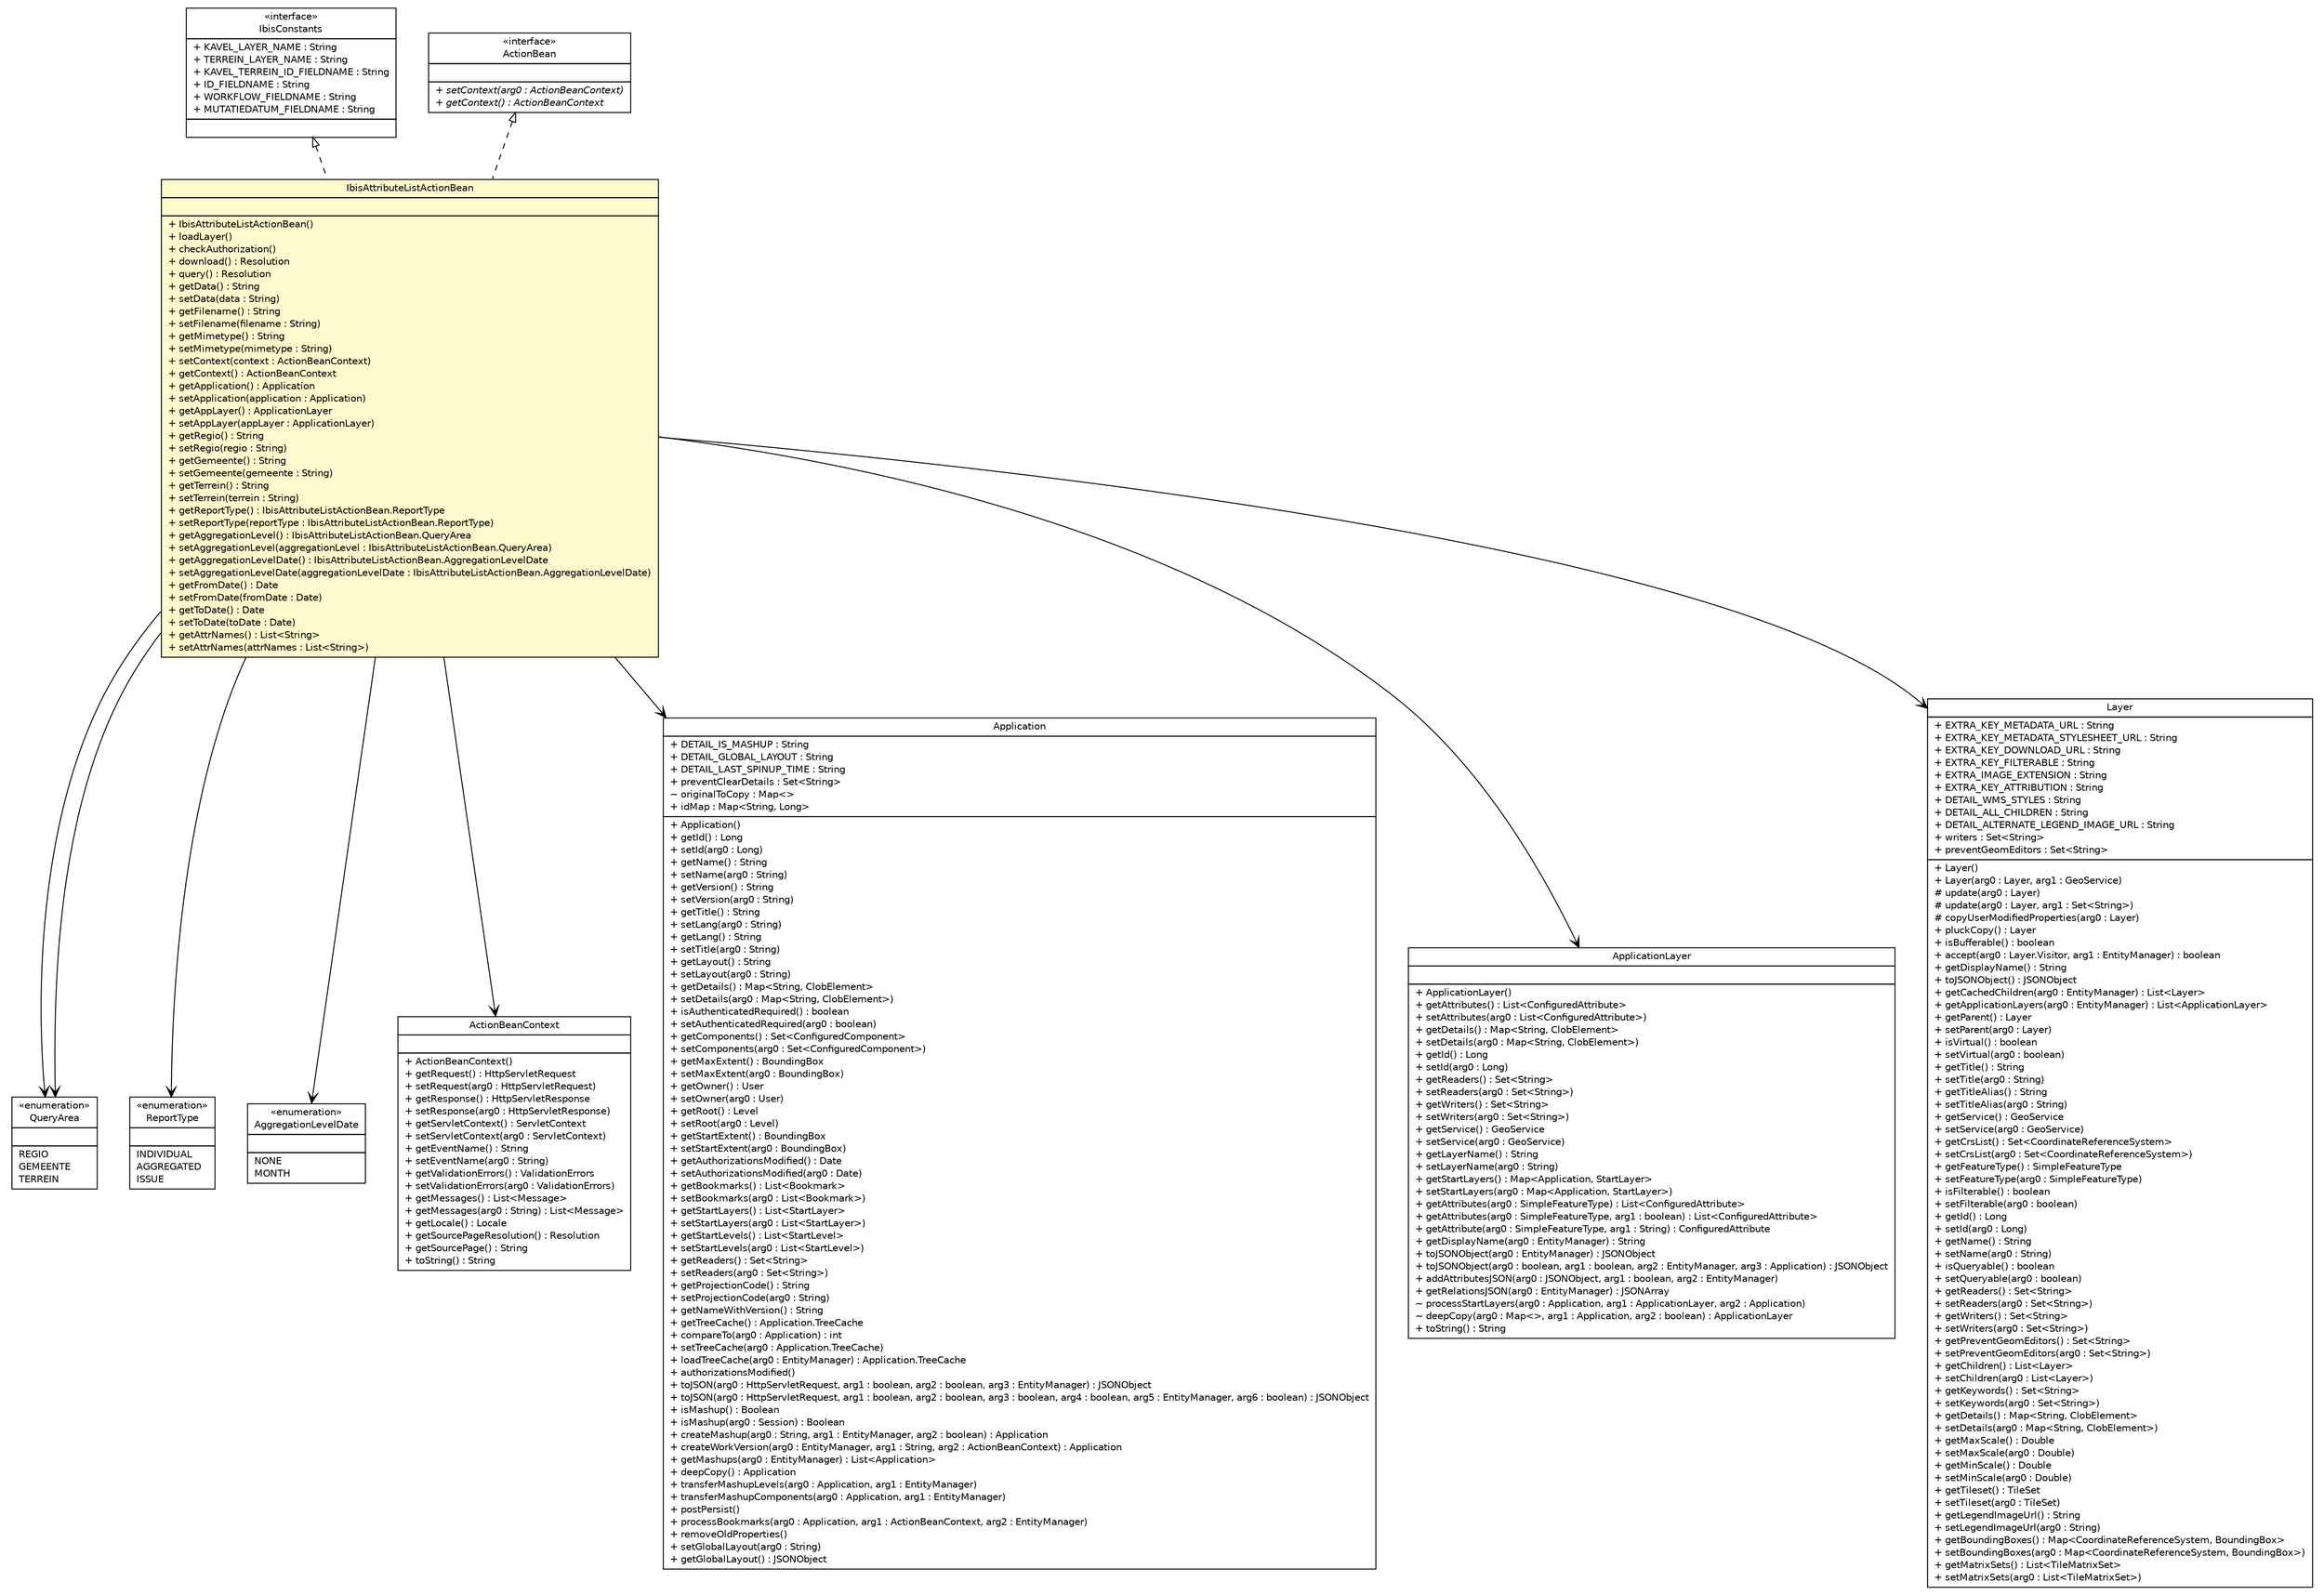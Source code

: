 #!/usr/local/bin/dot
#
# Class diagram 
# Generated by UMLGraph version R5_6-24-gf6e263 (http://www.umlgraph.org/)
#

digraph G {
	edge [fontname="Helvetica",fontsize=10,labelfontname="Helvetica",labelfontsize=10];
	node [fontname="Helvetica",fontsize=10,shape=plaintext];
	nodesep=0.25;
	ranksep=0.5;
	// nl.b3p.viewer.stripes.IbisAttributeListActionBean
	c96 [label=<<table title="nl.b3p.viewer.stripes.IbisAttributeListActionBean" border="0" cellborder="1" cellspacing="0" cellpadding="2" port="p" bgcolor="lemonChiffon" href="./IbisAttributeListActionBean.html">
		<tr><td><table border="0" cellspacing="0" cellpadding="1">
<tr><td align="center" balign="center"> IbisAttributeListActionBean </td></tr>
		</table></td></tr>
		<tr><td><table border="0" cellspacing="0" cellpadding="1">
<tr><td align="left" balign="left">  </td></tr>
		</table></td></tr>
		<tr><td><table border="0" cellspacing="0" cellpadding="1">
<tr><td align="left" balign="left"> + IbisAttributeListActionBean() </td></tr>
<tr><td align="left" balign="left"> + loadLayer() </td></tr>
<tr><td align="left" balign="left"> + checkAuthorization() </td></tr>
<tr><td align="left" balign="left"> + download() : Resolution </td></tr>
<tr><td align="left" balign="left"> + query() : Resolution </td></tr>
<tr><td align="left" balign="left"> + getData() : String </td></tr>
<tr><td align="left" balign="left"> + setData(data : String) </td></tr>
<tr><td align="left" balign="left"> + getFilename() : String </td></tr>
<tr><td align="left" balign="left"> + setFilename(filename : String) </td></tr>
<tr><td align="left" balign="left"> + getMimetype() : String </td></tr>
<tr><td align="left" balign="left"> + setMimetype(mimetype : String) </td></tr>
<tr><td align="left" balign="left"> + setContext(context : ActionBeanContext) </td></tr>
<tr><td align="left" balign="left"> + getContext() : ActionBeanContext </td></tr>
<tr><td align="left" balign="left"> + getApplication() : Application </td></tr>
<tr><td align="left" balign="left"> + setApplication(application : Application) </td></tr>
<tr><td align="left" balign="left"> + getAppLayer() : ApplicationLayer </td></tr>
<tr><td align="left" balign="left"> + setAppLayer(appLayer : ApplicationLayer) </td></tr>
<tr><td align="left" balign="left"> + getRegio() : String </td></tr>
<tr><td align="left" balign="left"> + setRegio(regio : String) </td></tr>
<tr><td align="left" balign="left"> + getGemeente() : String </td></tr>
<tr><td align="left" balign="left"> + setGemeente(gemeente : String) </td></tr>
<tr><td align="left" balign="left"> + getTerrein() : String </td></tr>
<tr><td align="left" balign="left"> + setTerrein(terrein : String) </td></tr>
<tr><td align="left" balign="left"> + getReportType() : IbisAttributeListActionBean.ReportType </td></tr>
<tr><td align="left" balign="left"> + setReportType(reportType : IbisAttributeListActionBean.ReportType) </td></tr>
<tr><td align="left" balign="left"> + getAggregationLevel() : IbisAttributeListActionBean.QueryArea </td></tr>
<tr><td align="left" balign="left"> + setAggregationLevel(aggregationLevel : IbisAttributeListActionBean.QueryArea) </td></tr>
<tr><td align="left" balign="left"> + getAggregationLevelDate() : IbisAttributeListActionBean.AggregationLevelDate </td></tr>
<tr><td align="left" balign="left"> + setAggregationLevelDate(aggregationLevelDate : IbisAttributeListActionBean.AggregationLevelDate) </td></tr>
<tr><td align="left" balign="left"> + getFromDate() : Date </td></tr>
<tr><td align="left" balign="left"> + setFromDate(fromDate : Date) </td></tr>
<tr><td align="left" balign="left"> + getToDate() : Date </td></tr>
<tr><td align="left" balign="left"> + setToDate(toDate : Date) </td></tr>
<tr><td align="left" balign="left"> + getAttrNames() : List&lt;String&gt; </td></tr>
<tr><td align="left" balign="left"> + setAttrNames(attrNames : List&lt;String&gt;) </td></tr>
		</table></td></tr>
		</table>>, URL="./IbisAttributeListActionBean.html", fontname="Helvetica", fontcolor="black", fontsize=10.0];
	// nl.b3p.viewer.stripes.IbisAttributeListActionBean.QueryArea
	c97 [label=<<table title="nl.b3p.viewer.stripes.IbisAttributeListActionBean.QueryArea" border="0" cellborder="1" cellspacing="0" cellpadding="2" port="p" href="./IbisAttributeListActionBean.QueryArea.html">
		<tr><td><table border="0" cellspacing="0" cellpadding="1">
<tr><td align="center" balign="center"> &#171;enumeration&#187; </td></tr>
<tr><td align="center" balign="center"> QueryArea </td></tr>
		</table></td></tr>
		<tr><td><table border="0" cellspacing="0" cellpadding="1">
<tr><td align="left" balign="left">  </td></tr>
		</table></td></tr>
		<tr><td><table border="0" cellspacing="0" cellpadding="1">
<tr><td align="left" balign="left"> REGIO </td></tr>
<tr><td align="left" balign="left"> GEMEENTE </td></tr>
<tr><td align="left" balign="left"> TERREIN </td></tr>
		</table></td></tr>
		</table>>, URL="./IbisAttributeListActionBean.QueryArea.html", fontname="Helvetica", fontcolor="black", fontsize=10.0];
	// nl.b3p.viewer.stripes.IbisAttributeListActionBean.ReportType
	c98 [label=<<table title="nl.b3p.viewer.stripes.IbisAttributeListActionBean.ReportType" border="0" cellborder="1" cellspacing="0" cellpadding="2" port="p" href="./IbisAttributeListActionBean.ReportType.html">
		<tr><td><table border="0" cellspacing="0" cellpadding="1">
<tr><td align="center" balign="center"> &#171;enumeration&#187; </td></tr>
<tr><td align="center" balign="center"> ReportType </td></tr>
		</table></td></tr>
		<tr><td><table border="0" cellspacing="0" cellpadding="1">
<tr><td align="left" balign="left">  </td></tr>
		</table></td></tr>
		<tr><td><table border="0" cellspacing="0" cellpadding="1">
<tr><td align="left" balign="left"> INDIVIDUAL </td></tr>
<tr><td align="left" balign="left"> AGGREGATED </td></tr>
<tr><td align="left" balign="left"> ISSUE </td></tr>
		</table></td></tr>
		</table>>, URL="./IbisAttributeListActionBean.ReportType.html", fontname="Helvetica", fontcolor="black", fontsize=10.0];
	// nl.b3p.viewer.stripes.IbisAttributeListActionBean.AggregationLevelDate
	c99 [label=<<table title="nl.b3p.viewer.stripes.IbisAttributeListActionBean.AggregationLevelDate" border="0" cellborder="1" cellspacing="0" cellpadding="2" port="p" href="./IbisAttributeListActionBean.AggregationLevelDate.html">
		<tr><td><table border="0" cellspacing="0" cellpadding="1">
<tr><td align="center" balign="center"> &#171;enumeration&#187; </td></tr>
<tr><td align="center" balign="center"> AggregationLevelDate </td></tr>
		</table></td></tr>
		<tr><td><table border="0" cellspacing="0" cellpadding="1">
<tr><td align="left" balign="left">  </td></tr>
		</table></td></tr>
		<tr><td><table border="0" cellspacing="0" cellpadding="1">
<tr><td align="left" balign="left"> NONE </td></tr>
<tr><td align="left" balign="left"> MONTH </td></tr>
		</table></td></tr>
		</table>>, URL="./IbisAttributeListActionBean.AggregationLevelDate.html", fontname="Helvetica", fontcolor="black", fontsize=10.0];
	// nl.b3p.viewer.ibis.util.IbisConstants
	c109 [label=<<table title="nl.b3p.viewer.ibis.util.IbisConstants" border="0" cellborder="1" cellspacing="0" cellpadding="2" port="p" href="../ibis/util/IbisConstants.html">
		<tr><td><table border="0" cellspacing="0" cellpadding="1">
<tr><td align="center" balign="center"> &#171;interface&#187; </td></tr>
<tr><td align="center" balign="center"> IbisConstants </td></tr>
		</table></td></tr>
		<tr><td><table border="0" cellspacing="0" cellpadding="1">
<tr><td align="left" balign="left"> + KAVEL_LAYER_NAME : String </td></tr>
<tr><td align="left" balign="left"> + TERREIN_LAYER_NAME : String </td></tr>
<tr><td align="left" balign="left"> + KAVEL_TERREIN_ID_FIELDNAME : String </td></tr>
<tr><td align="left" balign="left"> + ID_FIELDNAME : String </td></tr>
<tr><td align="left" balign="left"> + WORKFLOW_FIELDNAME : String </td></tr>
<tr><td align="left" balign="left"> + MUTATIEDATUM_FIELDNAME : String </td></tr>
		</table></td></tr>
		<tr><td><table border="0" cellspacing="0" cellpadding="1">
<tr><td align="left" balign="left">  </td></tr>
		</table></td></tr>
		</table>>, URL="../ibis/util/IbisConstants.html", fontname="Helvetica", fontcolor="black", fontsize=10.0];
	//nl.b3p.viewer.stripes.IbisAttributeListActionBean implements net.sourceforge.stripes.action.ActionBean
	c111:p -> c96:p [dir=back,arrowtail=empty,style=dashed];
	//nl.b3p.viewer.stripes.IbisAttributeListActionBean implements nl.b3p.viewer.ibis.util.IbisConstants
	c109:p -> c96:p [dir=back,arrowtail=empty,style=dashed];
	// nl.b3p.viewer.stripes.IbisAttributeListActionBean NAVASSOC net.sourceforge.stripes.action.ActionBeanContext
	c96:p -> c116:p [taillabel="", label="", headlabel="", fontname="Helvetica", fontcolor="black", fontsize=10.0, color="black", arrowhead=open];
	// nl.b3p.viewer.stripes.IbisAttributeListActionBean NAVASSOC nl.b3p.viewer.config.app.Application
	c96:p -> c126:p [taillabel="", label="", headlabel="", fontname="Helvetica", fontcolor="black", fontsize=10.0, color="black", arrowhead=open];
	// nl.b3p.viewer.stripes.IbisAttributeListActionBean NAVASSOC nl.b3p.viewer.config.app.ApplicationLayer
	c96:p -> c128:p [taillabel="", label="", headlabel="", fontname="Helvetica", fontcolor="black", fontsize=10.0, color="black", arrowhead=open];
	// nl.b3p.viewer.stripes.IbisAttributeListActionBean NAVASSOC nl.b3p.viewer.stripes.IbisAttributeListActionBean.ReportType
	c96:p -> c98:p [taillabel="", label="", headlabel="", fontname="Helvetica", fontcolor="black", fontsize=10.0, color="black", arrowhead=open];
	// nl.b3p.viewer.stripes.IbisAttributeListActionBean NAVASSOC nl.b3p.viewer.stripes.IbisAttributeListActionBean.QueryArea
	c96:p -> c97:p [taillabel="", label="", headlabel="", fontname="Helvetica", fontcolor="black", fontsize=10.0, color="black", arrowhead=open];
	// nl.b3p.viewer.stripes.IbisAttributeListActionBean NAVASSOC nl.b3p.viewer.stripes.IbisAttributeListActionBean.AggregationLevelDate
	c96:p -> c99:p [taillabel="", label="", headlabel="", fontname="Helvetica", fontcolor="black", fontsize=10.0, color="black", arrowhead=open];
	// nl.b3p.viewer.stripes.IbisAttributeListActionBean NAVASSOC nl.b3p.viewer.config.services.Layer
	c96:p -> c134:p [taillabel="", label="", headlabel="", fontname="Helvetica", fontcolor="black", fontsize=10.0, color="black", arrowhead=open];
	// nl.b3p.viewer.stripes.IbisAttributeListActionBean NAVASSOC nl.b3p.viewer.stripes.IbisAttributeListActionBean.QueryArea
	c96:p -> c97:p [taillabel="", label="", headlabel="", fontname="Helvetica", fontcolor="black", fontsize=10.0, color="black", arrowhead=open];
	// nl.b3p.viewer.config.services.Layer
	c134 [label=<<table title="nl.b3p.viewer.config.services.Layer" border="0" cellborder="1" cellspacing="0" cellpadding="2" port="p">
		<tr><td><table border="0" cellspacing="0" cellpadding="1">
<tr><td align="center" balign="center"> Layer </td></tr>
		</table></td></tr>
		<tr><td><table border="0" cellspacing="0" cellpadding="1">
<tr><td align="left" balign="left"> + EXTRA_KEY_METADATA_URL : String </td></tr>
<tr><td align="left" balign="left"> + EXTRA_KEY_METADATA_STYLESHEET_URL : String </td></tr>
<tr><td align="left" balign="left"> + EXTRA_KEY_DOWNLOAD_URL : String </td></tr>
<tr><td align="left" balign="left"> + EXTRA_KEY_FILTERABLE : String </td></tr>
<tr><td align="left" balign="left"> + EXTRA_IMAGE_EXTENSION : String </td></tr>
<tr><td align="left" balign="left"> + EXTRA_KEY_ATTRIBUTION : String </td></tr>
<tr><td align="left" balign="left"> + DETAIL_WMS_STYLES : String </td></tr>
<tr><td align="left" balign="left"> + DETAIL_ALL_CHILDREN : String </td></tr>
<tr><td align="left" balign="left"> + DETAIL_ALTERNATE_LEGEND_IMAGE_URL : String </td></tr>
<tr><td align="left" balign="left"> + writers : Set&lt;String&gt; </td></tr>
<tr><td align="left" balign="left"> + preventGeomEditors : Set&lt;String&gt; </td></tr>
		</table></td></tr>
		<tr><td><table border="0" cellspacing="0" cellpadding="1">
<tr><td align="left" balign="left"> + Layer() </td></tr>
<tr><td align="left" balign="left"> + Layer(arg0 : Layer, arg1 : GeoService) </td></tr>
<tr><td align="left" balign="left"> # update(arg0 : Layer) </td></tr>
<tr><td align="left" balign="left"> # update(arg0 : Layer, arg1 : Set&lt;String&gt;) </td></tr>
<tr><td align="left" balign="left"> # copyUserModifiedProperties(arg0 : Layer) </td></tr>
<tr><td align="left" balign="left"> + pluckCopy() : Layer </td></tr>
<tr><td align="left" balign="left"> + isBufferable() : boolean </td></tr>
<tr><td align="left" balign="left"> + accept(arg0 : Layer.Visitor, arg1 : EntityManager) : boolean </td></tr>
<tr><td align="left" balign="left"> + getDisplayName() : String </td></tr>
<tr><td align="left" balign="left"> + toJSONObject() : JSONObject </td></tr>
<tr><td align="left" balign="left"> + getCachedChildren(arg0 : EntityManager) : List&lt;Layer&gt; </td></tr>
<tr><td align="left" balign="left"> + getApplicationLayers(arg0 : EntityManager) : List&lt;ApplicationLayer&gt; </td></tr>
<tr><td align="left" balign="left"> + getParent() : Layer </td></tr>
<tr><td align="left" balign="left"> + setParent(arg0 : Layer) </td></tr>
<tr><td align="left" balign="left"> + isVirtual() : boolean </td></tr>
<tr><td align="left" balign="left"> + setVirtual(arg0 : boolean) </td></tr>
<tr><td align="left" balign="left"> + getTitle() : String </td></tr>
<tr><td align="left" balign="left"> + setTitle(arg0 : String) </td></tr>
<tr><td align="left" balign="left"> + getTitleAlias() : String </td></tr>
<tr><td align="left" balign="left"> + setTitleAlias(arg0 : String) </td></tr>
<tr><td align="left" balign="left"> + getService() : GeoService </td></tr>
<tr><td align="left" balign="left"> + setService(arg0 : GeoService) </td></tr>
<tr><td align="left" balign="left"> + getCrsList() : Set&lt;CoordinateReferenceSystem&gt; </td></tr>
<tr><td align="left" balign="left"> + setCrsList(arg0 : Set&lt;CoordinateReferenceSystem&gt;) </td></tr>
<tr><td align="left" balign="left"> + getFeatureType() : SimpleFeatureType </td></tr>
<tr><td align="left" balign="left"> + setFeatureType(arg0 : SimpleFeatureType) </td></tr>
<tr><td align="left" balign="left"> + isFilterable() : boolean </td></tr>
<tr><td align="left" balign="left"> + setFilterable(arg0 : boolean) </td></tr>
<tr><td align="left" balign="left"> + getId() : Long </td></tr>
<tr><td align="left" balign="left"> + setId(arg0 : Long) </td></tr>
<tr><td align="left" balign="left"> + getName() : String </td></tr>
<tr><td align="left" balign="left"> + setName(arg0 : String) </td></tr>
<tr><td align="left" balign="left"> + isQueryable() : boolean </td></tr>
<tr><td align="left" balign="left"> + setQueryable(arg0 : boolean) </td></tr>
<tr><td align="left" balign="left"> + getReaders() : Set&lt;String&gt; </td></tr>
<tr><td align="left" balign="left"> + setReaders(arg0 : Set&lt;String&gt;) </td></tr>
<tr><td align="left" balign="left"> + getWriters() : Set&lt;String&gt; </td></tr>
<tr><td align="left" balign="left"> + setWriters(arg0 : Set&lt;String&gt;) </td></tr>
<tr><td align="left" balign="left"> + getPreventGeomEditors() : Set&lt;String&gt; </td></tr>
<tr><td align="left" balign="left"> + setPreventGeomEditors(arg0 : Set&lt;String&gt;) </td></tr>
<tr><td align="left" balign="left"> + getChildren() : List&lt;Layer&gt; </td></tr>
<tr><td align="left" balign="left"> + setChildren(arg0 : List&lt;Layer&gt;) </td></tr>
<tr><td align="left" balign="left"> + getKeywords() : Set&lt;String&gt; </td></tr>
<tr><td align="left" balign="left"> + setKeywords(arg0 : Set&lt;String&gt;) </td></tr>
<tr><td align="left" balign="left"> + getDetails() : Map&lt;String, ClobElement&gt; </td></tr>
<tr><td align="left" balign="left"> + setDetails(arg0 : Map&lt;String, ClobElement&gt;) </td></tr>
<tr><td align="left" balign="left"> + getMaxScale() : Double </td></tr>
<tr><td align="left" balign="left"> + setMaxScale(arg0 : Double) </td></tr>
<tr><td align="left" balign="left"> + getMinScale() : Double </td></tr>
<tr><td align="left" balign="left"> + setMinScale(arg0 : Double) </td></tr>
<tr><td align="left" balign="left"> + getTileset() : TileSet </td></tr>
<tr><td align="left" balign="left"> + setTileset(arg0 : TileSet) </td></tr>
<tr><td align="left" balign="left"> + getLegendImageUrl() : String </td></tr>
<tr><td align="left" balign="left"> + setLegendImageUrl(arg0 : String) </td></tr>
<tr><td align="left" balign="left"> + getBoundingBoxes() : Map&lt;CoordinateReferenceSystem, BoundingBox&gt; </td></tr>
<tr><td align="left" balign="left"> + setBoundingBoxes(arg0 : Map&lt;CoordinateReferenceSystem, BoundingBox&gt;) </td></tr>
<tr><td align="left" balign="left"> + getMatrixSets() : List&lt;TileMatrixSet&gt; </td></tr>
<tr><td align="left" balign="left"> + setMatrixSets(arg0 : List&lt;TileMatrixSet&gt;) </td></tr>
		</table></td></tr>
		</table>>, URL="null", fontname="Helvetica", fontcolor="black", fontsize=10.0];
	// net.sourceforge.stripes.action.ActionBeanContext
	c116 [label=<<table title="net.sourceforge.stripes.action.ActionBeanContext" border="0" cellborder="1" cellspacing="0" cellpadding="2" port="p">
		<tr><td><table border="0" cellspacing="0" cellpadding="1">
<tr><td align="center" balign="center"> ActionBeanContext </td></tr>
		</table></td></tr>
		<tr><td><table border="0" cellspacing="0" cellpadding="1">
<tr><td align="left" balign="left">  </td></tr>
		</table></td></tr>
		<tr><td><table border="0" cellspacing="0" cellpadding="1">
<tr><td align="left" balign="left"> + ActionBeanContext() </td></tr>
<tr><td align="left" balign="left"> + getRequest() : HttpServletRequest </td></tr>
<tr><td align="left" balign="left"> + setRequest(arg0 : HttpServletRequest) </td></tr>
<tr><td align="left" balign="left"> + getResponse() : HttpServletResponse </td></tr>
<tr><td align="left" balign="left"> + setResponse(arg0 : HttpServletResponse) </td></tr>
<tr><td align="left" balign="left"> + getServletContext() : ServletContext </td></tr>
<tr><td align="left" balign="left"> + setServletContext(arg0 : ServletContext) </td></tr>
<tr><td align="left" balign="left"> + getEventName() : String </td></tr>
<tr><td align="left" balign="left"> + setEventName(arg0 : String) </td></tr>
<tr><td align="left" balign="left"> + getValidationErrors() : ValidationErrors </td></tr>
<tr><td align="left" balign="left"> + setValidationErrors(arg0 : ValidationErrors) </td></tr>
<tr><td align="left" balign="left"> + getMessages() : List&lt;Message&gt; </td></tr>
<tr><td align="left" balign="left"> + getMessages(arg0 : String) : List&lt;Message&gt; </td></tr>
<tr><td align="left" balign="left"> + getLocale() : Locale </td></tr>
<tr><td align="left" balign="left"> + getSourcePageResolution() : Resolution </td></tr>
<tr><td align="left" balign="left"> + getSourcePage() : String </td></tr>
<tr><td align="left" balign="left"> + toString() : String </td></tr>
		</table></td></tr>
		</table>>, URL="null", fontname="Helvetica", fontcolor="black", fontsize=10.0];
	// net.sourceforge.stripes.action.ActionBean
	c111 [label=<<table title="net.sourceforge.stripes.action.ActionBean" border="0" cellborder="1" cellspacing="0" cellpadding="2" port="p">
		<tr><td><table border="0" cellspacing="0" cellpadding="1">
<tr><td align="center" balign="center"> &#171;interface&#187; </td></tr>
<tr><td align="center" balign="center"> ActionBean </td></tr>
		</table></td></tr>
		<tr><td><table border="0" cellspacing="0" cellpadding="1">
<tr><td align="left" balign="left">  </td></tr>
		</table></td></tr>
		<tr><td><table border="0" cellspacing="0" cellpadding="1">
<tr><td align="left" balign="left"><font face="Helvetica-Oblique" point-size="10.0"> + setContext(arg0 : ActionBeanContext) </font></td></tr>
<tr><td align="left" balign="left"><font face="Helvetica-Oblique" point-size="10.0"> + getContext() : ActionBeanContext </font></td></tr>
		</table></td></tr>
		</table>>, URL="null", fontname="Helvetica", fontcolor="black", fontsize=10.0];
	// nl.b3p.viewer.config.app.ApplicationLayer
	c128 [label=<<table title="nl.b3p.viewer.config.app.ApplicationLayer" border="0" cellborder="1" cellspacing="0" cellpadding="2" port="p">
		<tr><td><table border="0" cellspacing="0" cellpadding="1">
<tr><td align="center" balign="center"> ApplicationLayer </td></tr>
		</table></td></tr>
		<tr><td><table border="0" cellspacing="0" cellpadding="1">
<tr><td align="left" balign="left">  </td></tr>
		</table></td></tr>
		<tr><td><table border="0" cellspacing="0" cellpadding="1">
<tr><td align="left" balign="left"> + ApplicationLayer() </td></tr>
<tr><td align="left" balign="left"> + getAttributes() : List&lt;ConfiguredAttribute&gt; </td></tr>
<tr><td align="left" balign="left"> + setAttributes(arg0 : List&lt;ConfiguredAttribute&gt;) </td></tr>
<tr><td align="left" balign="left"> + getDetails() : Map&lt;String, ClobElement&gt; </td></tr>
<tr><td align="left" balign="left"> + setDetails(arg0 : Map&lt;String, ClobElement&gt;) </td></tr>
<tr><td align="left" balign="left"> + getId() : Long </td></tr>
<tr><td align="left" balign="left"> + setId(arg0 : Long) </td></tr>
<tr><td align="left" balign="left"> + getReaders() : Set&lt;String&gt; </td></tr>
<tr><td align="left" balign="left"> + setReaders(arg0 : Set&lt;String&gt;) </td></tr>
<tr><td align="left" balign="left"> + getWriters() : Set&lt;String&gt; </td></tr>
<tr><td align="left" balign="left"> + setWriters(arg0 : Set&lt;String&gt;) </td></tr>
<tr><td align="left" balign="left"> + getService() : GeoService </td></tr>
<tr><td align="left" balign="left"> + setService(arg0 : GeoService) </td></tr>
<tr><td align="left" balign="left"> + getLayerName() : String </td></tr>
<tr><td align="left" balign="left"> + setLayerName(arg0 : String) </td></tr>
<tr><td align="left" balign="left"> + getStartLayers() : Map&lt;Application, StartLayer&gt; </td></tr>
<tr><td align="left" balign="left"> + setStartLayers(arg0 : Map&lt;Application, StartLayer&gt;) </td></tr>
<tr><td align="left" balign="left"> + getAttributes(arg0 : SimpleFeatureType) : List&lt;ConfiguredAttribute&gt; </td></tr>
<tr><td align="left" balign="left"> + getAttributes(arg0 : SimpleFeatureType, arg1 : boolean) : List&lt;ConfiguredAttribute&gt; </td></tr>
<tr><td align="left" balign="left"> + getAttribute(arg0 : SimpleFeatureType, arg1 : String) : ConfiguredAttribute </td></tr>
<tr><td align="left" balign="left"> + getDisplayName(arg0 : EntityManager) : String </td></tr>
<tr><td align="left" balign="left"> + toJSONObject(arg0 : EntityManager) : JSONObject </td></tr>
<tr><td align="left" balign="left"> + toJSONObject(arg0 : boolean, arg1 : boolean, arg2 : EntityManager, arg3 : Application) : JSONObject </td></tr>
<tr><td align="left" balign="left"> + addAttributesJSON(arg0 : JSONObject, arg1 : boolean, arg2 : EntityManager) </td></tr>
<tr><td align="left" balign="left"> + getRelationsJSON(arg0 : EntityManager) : JSONArray </td></tr>
<tr><td align="left" balign="left"> ~ processStartLayers(arg0 : Application, arg1 : ApplicationLayer, arg2 : Application) </td></tr>
<tr><td align="left" balign="left"> ~ deepCopy(arg0 : Map&lt;&gt;, arg1 : Application, arg2 : boolean) : ApplicationLayer </td></tr>
<tr><td align="left" balign="left"> + toString() : String </td></tr>
		</table></td></tr>
		</table>>, URL="null", fontname="Helvetica", fontcolor="black", fontsize=10.0];
	// nl.b3p.viewer.config.app.Application
	c126 [label=<<table title="nl.b3p.viewer.config.app.Application" border="0" cellborder="1" cellspacing="0" cellpadding="2" port="p">
		<tr><td><table border="0" cellspacing="0" cellpadding="1">
<tr><td align="center" balign="center"> Application </td></tr>
		</table></td></tr>
		<tr><td><table border="0" cellspacing="0" cellpadding="1">
<tr><td align="left" balign="left"> + DETAIL_IS_MASHUP : String </td></tr>
<tr><td align="left" balign="left"> + DETAIL_GLOBAL_LAYOUT : String </td></tr>
<tr><td align="left" balign="left"> + DETAIL_LAST_SPINUP_TIME : String </td></tr>
<tr><td align="left" balign="left"> + preventClearDetails : Set&lt;String&gt; </td></tr>
<tr><td align="left" balign="left"> ~ originalToCopy : Map&lt;&gt; </td></tr>
<tr><td align="left" balign="left"> + idMap : Map&lt;String, Long&gt; </td></tr>
		</table></td></tr>
		<tr><td><table border="0" cellspacing="0" cellpadding="1">
<tr><td align="left" balign="left"> + Application() </td></tr>
<tr><td align="left" balign="left"> + getId() : Long </td></tr>
<tr><td align="left" balign="left"> + setId(arg0 : Long) </td></tr>
<tr><td align="left" balign="left"> + getName() : String </td></tr>
<tr><td align="left" balign="left"> + setName(arg0 : String) </td></tr>
<tr><td align="left" balign="left"> + getVersion() : String </td></tr>
<tr><td align="left" balign="left"> + setVersion(arg0 : String) </td></tr>
<tr><td align="left" balign="left"> + getTitle() : String </td></tr>
<tr><td align="left" balign="left"> + setLang(arg0 : String) </td></tr>
<tr><td align="left" balign="left"> + getLang() : String </td></tr>
<tr><td align="left" balign="left"> + setTitle(arg0 : String) </td></tr>
<tr><td align="left" balign="left"> + getLayout() : String </td></tr>
<tr><td align="left" balign="left"> + setLayout(arg0 : String) </td></tr>
<tr><td align="left" balign="left"> + getDetails() : Map&lt;String, ClobElement&gt; </td></tr>
<tr><td align="left" balign="left"> + setDetails(arg0 : Map&lt;String, ClobElement&gt;) </td></tr>
<tr><td align="left" balign="left"> + isAuthenticatedRequired() : boolean </td></tr>
<tr><td align="left" balign="left"> + setAuthenticatedRequired(arg0 : boolean) </td></tr>
<tr><td align="left" balign="left"> + getComponents() : Set&lt;ConfiguredComponent&gt; </td></tr>
<tr><td align="left" balign="left"> + setComponents(arg0 : Set&lt;ConfiguredComponent&gt;) </td></tr>
<tr><td align="left" balign="left"> + getMaxExtent() : BoundingBox </td></tr>
<tr><td align="left" balign="left"> + setMaxExtent(arg0 : BoundingBox) </td></tr>
<tr><td align="left" balign="left"> + getOwner() : User </td></tr>
<tr><td align="left" balign="left"> + setOwner(arg0 : User) </td></tr>
<tr><td align="left" balign="left"> + getRoot() : Level </td></tr>
<tr><td align="left" balign="left"> + setRoot(arg0 : Level) </td></tr>
<tr><td align="left" balign="left"> + getStartExtent() : BoundingBox </td></tr>
<tr><td align="left" balign="left"> + setStartExtent(arg0 : BoundingBox) </td></tr>
<tr><td align="left" balign="left"> + getAuthorizationsModified() : Date </td></tr>
<tr><td align="left" balign="left"> + setAuthorizationsModified(arg0 : Date) </td></tr>
<tr><td align="left" balign="left"> + getBookmarks() : List&lt;Bookmark&gt; </td></tr>
<tr><td align="left" balign="left"> + setBookmarks(arg0 : List&lt;Bookmark&gt;) </td></tr>
<tr><td align="left" balign="left"> + getStartLayers() : List&lt;StartLayer&gt; </td></tr>
<tr><td align="left" balign="left"> + setStartLayers(arg0 : List&lt;StartLayer&gt;) </td></tr>
<tr><td align="left" balign="left"> + getStartLevels() : List&lt;StartLevel&gt; </td></tr>
<tr><td align="left" balign="left"> + setStartLevels(arg0 : List&lt;StartLevel&gt;) </td></tr>
<tr><td align="left" balign="left"> + getReaders() : Set&lt;String&gt; </td></tr>
<tr><td align="left" balign="left"> + setReaders(arg0 : Set&lt;String&gt;) </td></tr>
<tr><td align="left" balign="left"> + getProjectionCode() : String </td></tr>
<tr><td align="left" balign="left"> + setProjectionCode(arg0 : String) </td></tr>
<tr><td align="left" balign="left"> + getNameWithVersion() : String </td></tr>
<tr><td align="left" balign="left"> + getTreeCache() : Application.TreeCache </td></tr>
<tr><td align="left" balign="left"> + compareTo(arg0 : Application) : int </td></tr>
<tr><td align="left" balign="left"> + setTreeCache(arg0 : Application.TreeCache) </td></tr>
<tr><td align="left" balign="left"> + loadTreeCache(arg0 : EntityManager) : Application.TreeCache </td></tr>
<tr><td align="left" balign="left"> + authorizationsModified() </td></tr>
<tr><td align="left" balign="left"> + toJSON(arg0 : HttpServletRequest, arg1 : boolean, arg2 : boolean, arg3 : EntityManager) : JSONObject </td></tr>
<tr><td align="left" balign="left"> + toJSON(arg0 : HttpServletRequest, arg1 : boolean, arg2 : boolean, arg3 : boolean, arg4 : boolean, arg5 : EntityManager, arg6 : boolean) : JSONObject </td></tr>
<tr><td align="left" balign="left"> + isMashup() : Boolean </td></tr>
<tr><td align="left" balign="left"> + isMashup(arg0 : Session) : Boolean </td></tr>
<tr><td align="left" balign="left"> + createMashup(arg0 : String, arg1 : EntityManager, arg2 : boolean) : Application </td></tr>
<tr><td align="left" balign="left"> + createWorkVersion(arg0 : EntityManager, arg1 : String, arg2 : ActionBeanContext) : Application </td></tr>
<tr><td align="left" balign="left"> + getMashups(arg0 : EntityManager) : List&lt;Application&gt; </td></tr>
<tr><td align="left" balign="left"> + deepCopy() : Application </td></tr>
<tr><td align="left" balign="left"> + transferMashupLevels(arg0 : Application, arg1 : EntityManager) </td></tr>
<tr><td align="left" balign="left"> + transferMashupComponents(arg0 : Application, arg1 : EntityManager) </td></tr>
<tr><td align="left" balign="left"> + postPersist() </td></tr>
<tr><td align="left" balign="left"> + processBookmarks(arg0 : Application, arg1 : ActionBeanContext, arg2 : EntityManager) </td></tr>
<tr><td align="left" balign="left"> + removeOldProperties() </td></tr>
<tr><td align="left" balign="left"> + setGlobalLayout(arg0 : String) </td></tr>
<tr><td align="left" balign="left"> + getGlobalLayout() : JSONObject </td></tr>
		</table></td></tr>
		</table>>, URL="null", fontname="Helvetica", fontcolor="black", fontsize=10.0];
}

